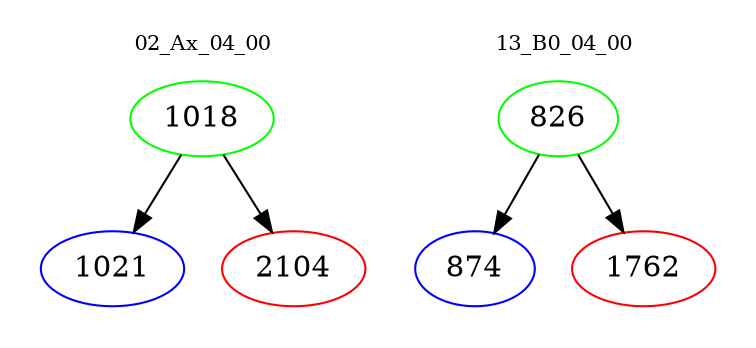 digraph{
subgraph cluster_0 {
color = white
label = "02_Ax_04_00";
fontsize=10;
T0_1018 [label="1018", color="green"]
T0_1018 -> T0_1021 [color="black"]
T0_1021 [label="1021", color="blue"]
T0_1018 -> T0_2104 [color="black"]
T0_2104 [label="2104", color="red"]
}
subgraph cluster_1 {
color = white
label = "13_B0_04_00";
fontsize=10;
T1_826 [label="826", color="green"]
T1_826 -> T1_874 [color="black"]
T1_874 [label="874", color="blue"]
T1_826 -> T1_1762 [color="black"]
T1_1762 [label="1762", color="red"]
}
}
